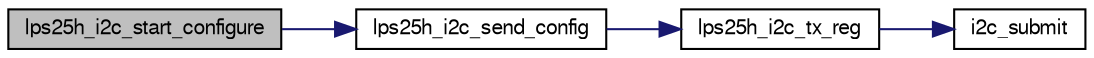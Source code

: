 digraph "lps25h_i2c_start_configure"
{
  edge [fontname="FreeSans",fontsize="10",labelfontname="FreeSans",labelfontsize="10"];
  node [fontname="FreeSans",fontsize="10",shape=record];
  rankdir="LR";
  Node1 [label="lps25h_i2c_start_configure",height=0.2,width=0.4,color="black", fillcolor="grey75", style="filled", fontcolor="black"];
  Node1 -> Node2 [color="midnightblue",fontsize="10",style="solid",fontname="FreeSans"];
  Node2 [label="lps25h_i2c_send_config",height=0.2,width=0.4,color="black", fillcolor="white", style="filled",URL="$lps25h__i2c_8c.html#a0b265155a2e0ae47d154e1c02151f1f1"];
  Node2 -> Node3 [color="midnightblue",fontsize="10",style="solid",fontname="FreeSans"];
  Node3 [label="lps25h_i2c_tx_reg",height=0.2,width=0.4,color="black", fillcolor="white", style="filled",URL="$lps25h__i2c_8c.html#ab3cba2a5e74bcc3df601e45df0089d4c"];
  Node3 -> Node4 [color="midnightblue",fontsize="10",style="solid",fontname="FreeSans"];
  Node4 [label="i2c_submit",height=0.2,width=0.4,color="black", fillcolor="white", style="filled",URL="$group__i2c.html#ga4eed48e542a9c71b93372f5a38d7e367",tooltip="Submit a I2C transaction. "];
}
